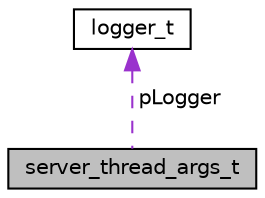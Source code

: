 digraph "server_thread_args_t"
{
 // LATEX_PDF_SIZE
  edge [fontname="Helvetica",fontsize="10",labelfontname="Helvetica",labelfontsize="10"];
  node [fontname="Helvetica",fontsize="10",shape=record];
  Node1 [label="server_thread_args_t",height=0.2,width=0.4,color="black", fillcolor="grey75", style="filled", fontcolor="black",tooltip="A struct defining the arguments required by the children threads to serve the client."];
  Node2 -> Node1 [dir="back",color="darkorchid3",fontsize="10",style="dashed",label=" pLogger" ,fontname="Helvetica"];
  Node2 [label="logger_t",height=0.2,width=0.4,color="black", fillcolor="white", style="filled",URL="$structlogger__t.html",tooltip="A struct representing an instance of a transfer log."];
}
